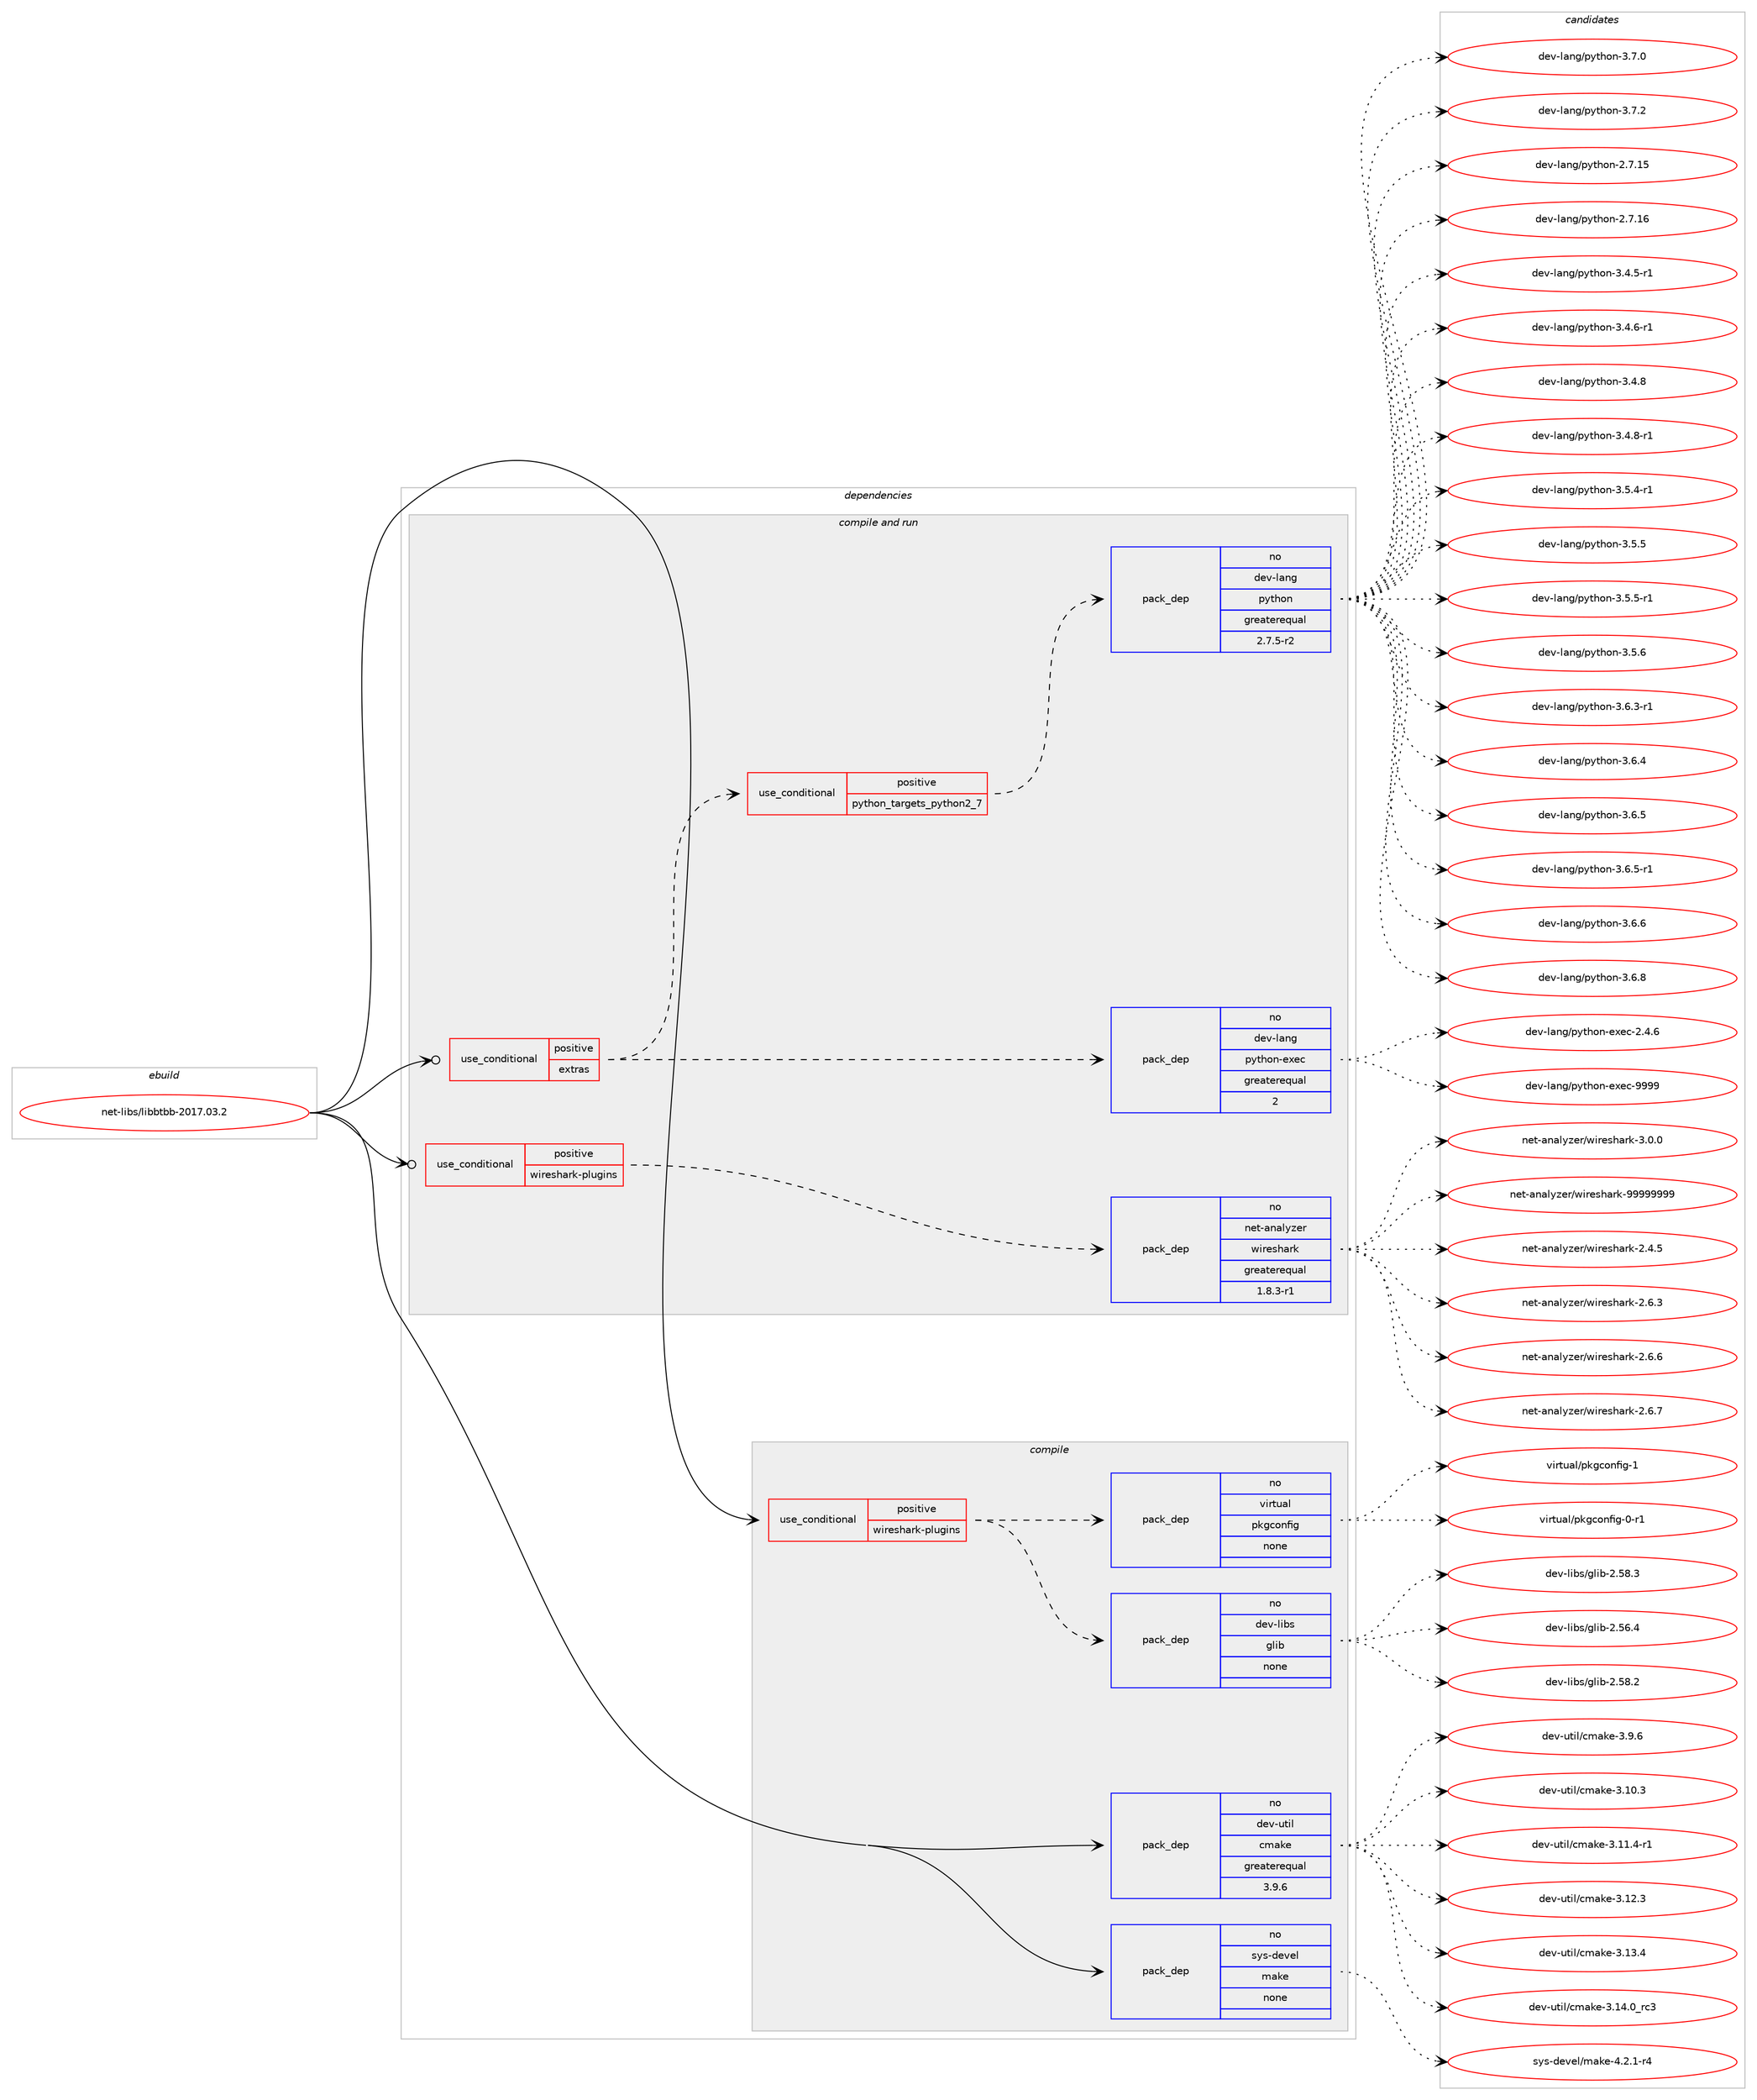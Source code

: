 digraph prolog {

# *************
# Graph options
# *************

newrank=true;
concentrate=true;
compound=true;
graph [rankdir=LR,fontname=Helvetica,fontsize=10,ranksep=1.5];#, ranksep=2.5, nodesep=0.2];
edge  [arrowhead=vee];
node  [fontname=Helvetica,fontsize=10];

# **********
# The ebuild
# **********

subgraph cluster_leftcol {
color=gray;
rank=same;
label=<<i>ebuild</i>>;
id [label="net-libs/libbtbb-2017.03.2", color=red, width=4, href="../net-libs/libbtbb-2017.03.2.svg"];
}

# ****************
# The dependencies
# ****************

subgraph cluster_midcol {
color=gray;
label=<<i>dependencies</i>>;
subgraph cluster_compile {
fillcolor="#eeeeee";
style=filled;
label=<<i>compile</i>>;
subgraph cond446099 {
dependency1659195 [label=<<TABLE BORDER="0" CELLBORDER="1" CELLSPACING="0" CELLPADDING="4"><TR><TD ROWSPAN="3" CELLPADDING="10">use_conditional</TD></TR><TR><TD>positive</TD></TR><TR><TD>wireshark-plugins</TD></TR></TABLE>>, shape=none, color=red];
subgraph pack1186202 {
dependency1659196 [label=<<TABLE BORDER="0" CELLBORDER="1" CELLSPACING="0" CELLPADDING="4" WIDTH="220"><TR><TD ROWSPAN="6" CELLPADDING="30">pack_dep</TD></TR><TR><TD WIDTH="110">no</TD></TR><TR><TD>dev-libs</TD></TR><TR><TD>glib</TD></TR><TR><TD>none</TD></TR><TR><TD></TD></TR></TABLE>>, shape=none, color=blue];
}
dependency1659195:e -> dependency1659196:w [weight=20,style="dashed",arrowhead="vee"];
subgraph pack1186203 {
dependency1659197 [label=<<TABLE BORDER="0" CELLBORDER="1" CELLSPACING="0" CELLPADDING="4" WIDTH="220"><TR><TD ROWSPAN="6" CELLPADDING="30">pack_dep</TD></TR><TR><TD WIDTH="110">no</TD></TR><TR><TD>virtual</TD></TR><TR><TD>pkgconfig</TD></TR><TR><TD>none</TD></TR><TR><TD></TD></TR></TABLE>>, shape=none, color=blue];
}
dependency1659195:e -> dependency1659197:w [weight=20,style="dashed",arrowhead="vee"];
}
id:e -> dependency1659195:w [weight=20,style="solid",arrowhead="vee"];
subgraph pack1186204 {
dependency1659198 [label=<<TABLE BORDER="0" CELLBORDER="1" CELLSPACING="0" CELLPADDING="4" WIDTH="220"><TR><TD ROWSPAN="6" CELLPADDING="30">pack_dep</TD></TR><TR><TD WIDTH="110">no</TD></TR><TR><TD>dev-util</TD></TR><TR><TD>cmake</TD></TR><TR><TD>greaterequal</TD></TR><TR><TD>3.9.6</TD></TR></TABLE>>, shape=none, color=blue];
}
id:e -> dependency1659198:w [weight=20,style="solid",arrowhead="vee"];
subgraph pack1186205 {
dependency1659199 [label=<<TABLE BORDER="0" CELLBORDER="1" CELLSPACING="0" CELLPADDING="4" WIDTH="220"><TR><TD ROWSPAN="6" CELLPADDING="30">pack_dep</TD></TR><TR><TD WIDTH="110">no</TD></TR><TR><TD>sys-devel</TD></TR><TR><TD>make</TD></TR><TR><TD>none</TD></TR><TR><TD></TD></TR></TABLE>>, shape=none, color=blue];
}
id:e -> dependency1659199:w [weight=20,style="solid",arrowhead="vee"];
}
subgraph cluster_compileandrun {
fillcolor="#eeeeee";
style=filled;
label=<<i>compile and run</i>>;
subgraph cond446100 {
dependency1659200 [label=<<TABLE BORDER="0" CELLBORDER="1" CELLSPACING="0" CELLPADDING="4"><TR><TD ROWSPAN="3" CELLPADDING="10">use_conditional</TD></TR><TR><TD>positive</TD></TR><TR><TD>extras</TD></TR></TABLE>>, shape=none, color=red];
subgraph cond446101 {
dependency1659201 [label=<<TABLE BORDER="0" CELLBORDER="1" CELLSPACING="0" CELLPADDING="4"><TR><TD ROWSPAN="3" CELLPADDING="10">use_conditional</TD></TR><TR><TD>positive</TD></TR><TR><TD>python_targets_python2_7</TD></TR></TABLE>>, shape=none, color=red];
subgraph pack1186206 {
dependency1659202 [label=<<TABLE BORDER="0" CELLBORDER="1" CELLSPACING="0" CELLPADDING="4" WIDTH="220"><TR><TD ROWSPAN="6" CELLPADDING="30">pack_dep</TD></TR><TR><TD WIDTH="110">no</TD></TR><TR><TD>dev-lang</TD></TR><TR><TD>python</TD></TR><TR><TD>greaterequal</TD></TR><TR><TD>2.7.5-r2</TD></TR></TABLE>>, shape=none, color=blue];
}
dependency1659201:e -> dependency1659202:w [weight=20,style="dashed",arrowhead="vee"];
}
dependency1659200:e -> dependency1659201:w [weight=20,style="dashed",arrowhead="vee"];
subgraph pack1186207 {
dependency1659203 [label=<<TABLE BORDER="0" CELLBORDER="1" CELLSPACING="0" CELLPADDING="4" WIDTH="220"><TR><TD ROWSPAN="6" CELLPADDING="30">pack_dep</TD></TR><TR><TD WIDTH="110">no</TD></TR><TR><TD>dev-lang</TD></TR><TR><TD>python-exec</TD></TR><TR><TD>greaterequal</TD></TR><TR><TD>2</TD></TR></TABLE>>, shape=none, color=blue];
}
dependency1659200:e -> dependency1659203:w [weight=20,style="dashed",arrowhead="vee"];
}
id:e -> dependency1659200:w [weight=20,style="solid",arrowhead="odotvee"];
subgraph cond446102 {
dependency1659204 [label=<<TABLE BORDER="0" CELLBORDER="1" CELLSPACING="0" CELLPADDING="4"><TR><TD ROWSPAN="3" CELLPADDING="10">use_conditional</TD></TR><TR><TD>positive</TD></TR><TR><TD>wireshark-plugins</TD></TR></TABLE>>, shape=none, color=red];
subgraph pack1186208 {
dependency1659205 [label=<<TABLE BORDER="0" CELLBORDER="1" CELLSPACING="0" CELLPADDING="4" WIDTH="220"><TR><TD ROWSPAN="6" CELLPADDING="30">pack_dep</TD></TR><TR><TD WIDTH="110">no</TD></TR><TR><TD>net-analyzer</TD></TR><TR><TD>wireshark</TD></TR><TR><TD>greaterequal</TD></TR><TR><TD>1.8.3-r1</TD></TR></TABLE>>, shape=none, color=blue];
}
dependency1659204:e -> dependency1659205:w [weight=20,style="dashed",arrowhead="vee"];
}
id:e -> dependency1659204:w [weight=20,style="solid",arrowhead="odotvee"];
}
subgraph cluster_run {
fillcolor="#eeeeee";
style=filled;
label=<<i>run</i>>;
}
}

# **************
# The candidates
# **************

subgraph cluster_choices {
rank=same;
color=gray;
label=<<i>candidates</i>>;

subgraph choice1186202 {
color=black;
nodesep=1;
choice1001011184510810598115471031081059845504653544652 [label="dev-libs/glib-2.56.4", color=red, width=4,href="../dev-libs/glib-2.56.4.svg"];
choice1001011184510810598115471031081059845504653564650 [label="dev-libs/glib-2.58.2", color=red, width=4,href="../dev-libs/glib-2.58.2.svg"];
choice1001011184510810598115471031081059845504653564651 [label="dev-libs/glib-2.58.3", color=red, width=4,href="../dev-libs/glib-2.58.3.svg"];
dependency1659196:e -> choice1001011184510810598115471031081059845504653544652:w [style=dotted,weight="100"];
dependency1659196:e -> choice1001011184510810598115471031081059845504653564650:w [style=dotted,weight="100"];
dependency1659196:e -> choice1001011184510810598115471031081059845504653564651:w [style=dotted,weight="100"];
}
subgraph choice1186203 {
color=black;
nodesep=1;
choice11810511411611797108471121071039911111010210510345484511449 [label="virtual/pkgconfig-0-r1", color=red, width=4,href="../virtual/pkgconfig-0-r1.svg"];
choice1181051141161179710847112107103991111101021051034549 [label="virtual/pkgconfig-1", color=red, width=4,href="../virtual/pkgconfig-1.svg"];
dependency1659197:e -> choice11810511411611797108471121071039911111010210510345484511449:w [style=dotted,weight="100"];
dependency1659197:e -> choice1181051141161179710847112107103991111101021051034549:w [style=dotted,weight="100"];
}
subgraph choice1186204 {
color=black;
nodesep=1;
choice1001011184511711610510847991099710710145514649484651 [label="dev-util/cmake-3.10.3", color=red, width=4,href="../dev-util/cmake-3.10.3.svg"];
choice10010111845117116105108479910997107101455146494946524511449 [label="dev-util/cmake-3.11.4-r1", color=red, width=4,href="../dev-util/cmake-3.11.4-r1.svg"];
choice1001011184511711610510847991099710710145514649504651 [label="dev-util/cmake-3.12.3", color=red, width=4,href="../dev-util/cmake-3.12.3.svg"];
choice1001011184511711610510847991099710710145514649514652 [label="dev-util/cmake-3.13.4", color=red, width=4,href="../dev-util/cmake-3.13.4.svg"];
choice1001011184511711610510847991099710710145514649524648951149951 [label="dev-util/cmake-3.14.0_rc3", color=red, width=4,href="../dev-util/cmake-3.14.0_rc3.svg"];
choice10010111845117116105108479910997107101455146574654 [label="dev-util/cmake-3.9.6", color=red, width=4,href="../dev-util/cmake-3.9.6.svg"];
dependency1659198:e -> choice1001011184511711610510847991099710710145514649484651:w [style=dotted,weight="100"];
dependency1659198:e -> choice10010111845117116105108479910997107101455146494946524511449:w [style=dotted,weight="100"];
dependency1659198:e -> choice1001011184511711610510847991099710710145514649504651:w [style=dotted,weight="100"];
dependency1659198:e -> choice1001011184511711610510847991099710710145514649514652:w [style=dotted,weight="100"];
dependency1659198:e -> choice1001011184511711610510847991099710710145514649524648951149951:w [style=dotted,weight="100"];
dependency1659198:e -> choice10010111845117116105108479910997107101455146574654:w [style=dotted,weight="100"];
}
subgraph choice1186205 {
color=black;
nodesep=1;
choice1151211154510010111810110847109971071014552465046494511452 [label="sys-devel/make-4.2.1-r4", color=red, width=4,href="../sys-devel/make-4.2.1-r4.svg"];
dependency1659199:e -> choice1151211154510010111810110847109971071014552465046494511452:w [style=dotted,weight="100"];
}
subgraph choice1186206 {
color=black;
nodesep=1;
choice10010111845108971101034711212111610411111045504655464953 [label="dev-lang/python-2.7.15", color=red, width=4,href="../dev-lang/python-2.7.15.svg"];
choice10010111845108971101034711212111610411111045504655464954 [label="dev-lang/python-2.7.16", color=red, width=4,href="../dev-lang/python-2.7.16.svg"];
choice1001011184510897110103471121211161041111104551465246534511449 [label="dev-lang/python-3.4.5-r1", color=red, width=4,href="../dev-lang/python-3.4.5-r1.svg"];
choice1001011184510897110103471121211161041111104551465246544511449 [label="dev-lang/python-3.4.6-r1", color=red, width=4,href="../dev-lang/python-3.4.6-r1.svg"];
choice100101118451089711010347112121116104111110455146524656 [label="dev-lang/python-3.4.8", color=red, width=4,href="../dev-lang/python-3.4.8.svg"];
choice1001011184510897110103471121211161041111104551465246564511449 [label="dev-lang/python-3.4.8-r1", color=red, width=4,href="../dev-lang/python-3.4.8-r1.svg"];
choice1001011184510897110103471121211161041111104551465346524511449 [label="dev-lang/python-3.5.4-r1", color=red, width=4,href="../dev-lang/python-3.5.4-r1.svg"];
choice100101118451089711010347112121116104111110455146534653 [label="dev-lang/python-3.5.5", color=red, width=4,href="../dev-lang/python-3.5.5.svg"];
choice1001011184510897110103471121211161041111104551465346534511449 [label="dev-lang/python-3.5.5-r1", color=red, width=4,href="../dev-lang/python-3.5.5-r1.svg"];
choice100101118451089711010347112121116104111110455146534654 [label="dev-lang/python-3.5.6", color=red, width=4,href="../dev-lang/python-3.5.6.svg"];
choice1001011184510897110103471121211161041111104551465446514511449 [label="dev-lang/python-3.6.3-r1", color=red, width=4,href="../dev-lang/python-3.6.3-r1.svg"];
choice100101118451089711010347112121116104111110455146544652 [label="dev-lang/python-3.6.4", color=red, width=4,href="../dev-lang/python-3.6.4.svg"];
choice100101118451089711010347112121116104111110455146544653 [label="dev-lang/python-3.6.5", color=red, width=4,href="../dev-lang/python-3.6.5.svg"];
choice1001011184510897110103471121211161041111104551465446534511449 [label="dev-lang/python-3.6.5-r1", color=red, width=4,href="../dev-lang/python-3.6.5-r1.svg"];
choice100101118451089711010347112121116104111110455146544654 [label="dev-lang/python-3.6.6", color=red, width=4,href="../dev-lang/python-3.6.6.svg"];
choice100101118451089711010347112121116104111110455146544656 [label="dev-lang/python-3.6.8", color=red, width=4,href="../dev-lang/python-3.6.8.svg"];
choice100101118451089711010347112121116104111110455146554648 [label="dev-lang/python-3.7.0", color=red, width=4,href="../dev-lang/python-3.7.0.svg"];
choice100101118451089711010347112121116104111110455146554650 [label="dev-lang/python-3.7.2", color=red, width=4,href="../dev-lang/python-3.7.2.svg"];
dependency1659202:e -> choice10010111845108971101034711212111610411111045504655464953:w [style=dotted,weight="100"];
dependency1659202:e -> choice10010111845108971101034711212111610411111045504655464954:w [style=dotted,weight="100"];
dependency1659202:e -> choice1001011184510897110103471121211161041111104551465246534511449:w [style=dotted,weight="100"];
dependency1659202:e -> choice1001011184510897110103471121211161041111104551465246544511449:w [style=dotted,weight="100"];
dependency1659202:e -> choice100101118451089711010347112121116104111110455146524656:w [style=dotted,weight="100"];
dependency1659202:e -> choice1001011184510897110103471121211161041111104551465246564511449:w [style=dotted,weight="100"];
dependency1659202:e -> choice1001011184510897110103471121211161041111104551465346524511449:w [style=dotted,weight="100"];
dependency1659202:e -> choice100101118451089711010347112121116104111110455146534653:w [style=dotted,weight="100"];
dependency1659202:e -> choice1001011184510897110103471121211161041111104551465346534511449:w [style=dotted,weight="100"];
dependency1659202:e -> choice100101118451089711010347112121116104111110455146534654:w [style=dotted,weight="100"];
dependency1659202:e -> choice1001011184510897110103471121211161041111104551465446514511449:w [style=dotted,weight="100"];
dependency1659202:e -> choice100101118451089711010347112121116104111110455146544652:w [style=dotted,weight="100"];
dependency1659202:e -> choice100101118451089711010347112121116104111110455146544653:w [style=dotted,weight="100"];
dependency1659202:e -> choice1001011184510897110103471121211161041111104551465446534511449:w [style=dotted,weight="100"];
dependency1659202:e -> choice100101118451089711010347112121116104111110455146544654:w [style=dotted,weight="100"];
dependency1659202:e -> choice100101118451089711010347112121116104111110455146544656:w [style=dotted,weight="100"];
dependency1659202:e -> choice100101118451089711010347112121116104111110455146554648:w [style=dotted,weight="100"];
dependency1659202:e -> choice100101118451089711010347112121116104111110455146554650:w [style=dotted,weight="100"];
}
subgraph choice1186207 {
color=black;
nodesep=1;
choice1001011184510897110103471121211161041111104510112010199455046524654 [label="dev-lang/python-exec-2.4.6", color=red, width=4,href="../dev-lang/python-exec-2.4.6.svg"];
choice10010111845108971101034711212111610411111045101120101994557575757 [label="dev-lang/python-exec-9999", color=red, width=4,href="../dev-lang/python-exec-9999.svg"];
dependency1659203:e -> choice1001011184510897110103471121211161041111104510112010199455046524654:w [style=dotted,weight="100"];
dependency1659203:e -> choice10010111845108971101034711212111610411111045101120101994557575757:w [style=dotted,weight="100"];
}
subgraph choice1186208 {
color=black;
nodesep=1;
choice1101011164597110971081211221011144711910511410111510497114107455046524653 [label="net-analyzer/wireshark-2.4.5", color=red, width=4,href="../net-analyzer/wireshark-2.4.5.svg"];
choice1101011164597110971081211221011144711910511410111510497114107455046544651 [label="net-analyzer/wireshark-2.6.3", color=red, width=4,href="../net-analyzer/wireshark-2.6.3.svg"];
choice1101011164597110971081211221011144711910511410111510497114107455046544654 [label="net-analyzer/wireshark-2.6.6", color=red, width=4,href="../net-analyzer/wireshark-2.6.6.svg"];
choice1101011164597110971081211221011144711910511410111510497114107455046544655 [label="net-analyzer/wireshark-2.6.7", color=red, width=4,href="../net-analyzer/wireshark-2.6.7.svg"];
choice1101011164597110971081211221011144711910511410111510497114107455146484648 [label="net-analyzer/wireshark-3.0.0", color=red, width=4,href="../net-analyzer/wireshark-3.0.0.svg"];
choice1101011164597110971081211221011144711910511410111510497114107455757575757575757 [label="net-analyzer/wireshark-99999999", color=red, width=4,href="../net-analyzer/wireshark-99999999.svg"];
dependency1659205:e -> choice1101011164597110971081211221011144711910511410111510497114107455046524653:w [style=dotted,weight="100"];
dependency1659205:e -> choice1101011164597110971081211221011144711910511410111510497114107455046544651:w [style=dotted,weight="100"];
dependency1659205:e -> choice1101011164597110971081211221011144711910511410111510497114107455046544654:w [style=dotted,weight="100"];
dependency1659205:e -> choice1101011164597110971081211221011144711910511410111510497114107455046544655:w [style=dotted,weight="100"];
dependency1659205:e -> choice1101011164597110971081211221011144711910511410111510497114107455146484648:w [style=dotted,weight="100"];
dependency1659205:e -> choice1101011164597110971081211221011144711910511410111510497114107455757575757575757:w [style=dotted,weight="100"];
}
}

}
